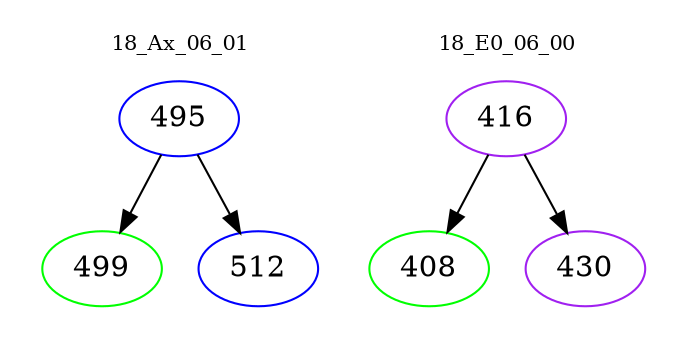 digraph{
subgraph cluster_0 {
color = white
label = "18_Ax_06_01";
fontsize=10;
T0_495 [label="495", color="blue"]
T0_495 -> T0_499 [color="black"]
T0_499 [label="499", color="green"]
T0_495 -> T0_512 [color="black"]
T0_512 [label="512", color="blue"]
}
subgraph cluster_1 {
color = white
label = "18_E0_06_00";
fontsize=10;
T1_416 [label="416", color="purple"]
T1_416 -> T1_408 [color="black"]
T1_408 [label="408", color="green"]
T1_416 -> T1_430 [color="black"]
T1_430 [label="430", color="purple"]
}
}
